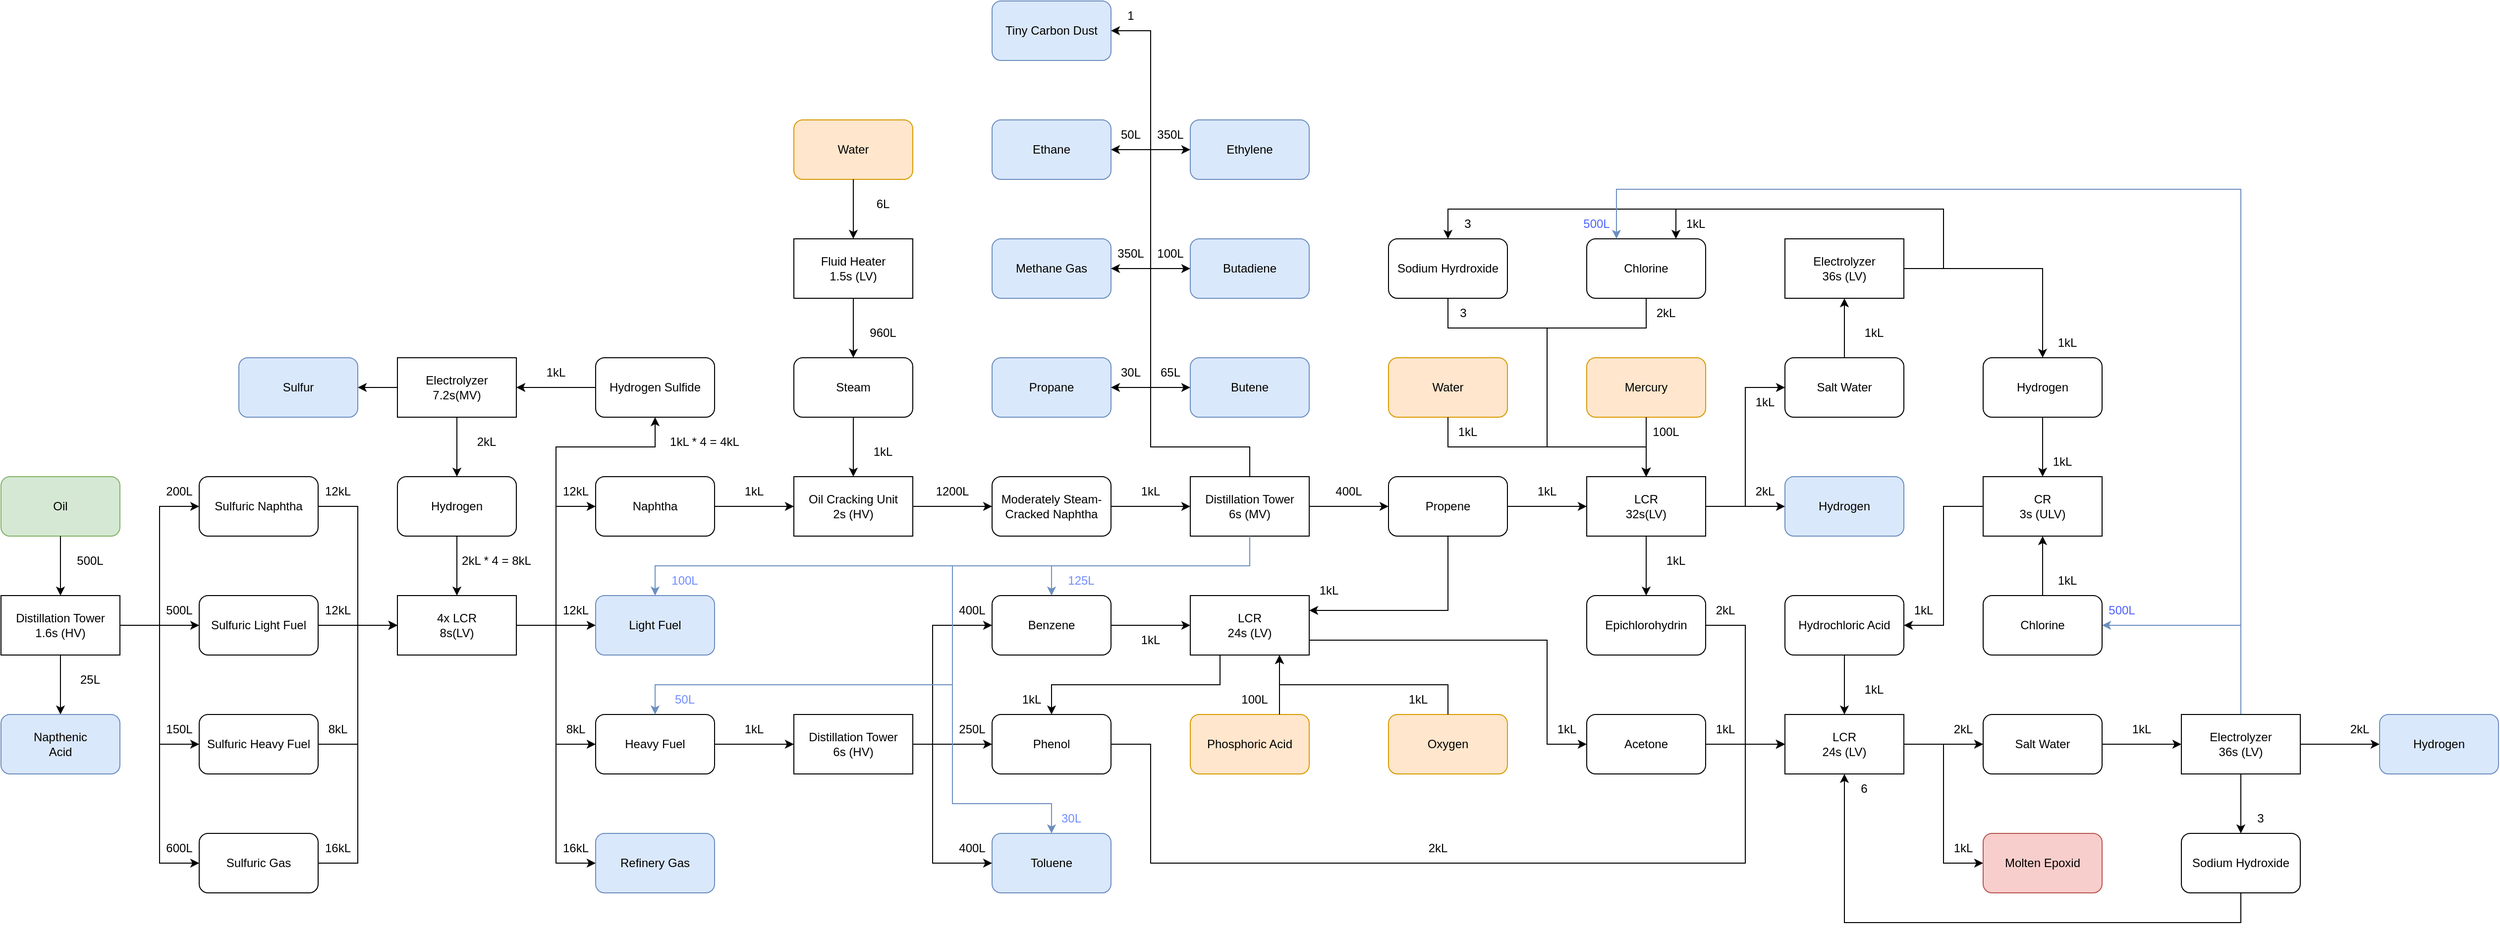 <mxfile version="21.7.5" type="github">
  <diagram name="Page-1" id="kusWoIOOcqp57QGYPQwH">
    <mxGraphModel dx="1009" dy="1689" grid="1" gridSize="10" guides="1" tooltips="1" connect="1" arrows="1" fold="1" page="1" pageScale="1" pageWidth="850" pageHeight="1100" math="0" shadow="0">
      <root>
        <mxCell id="0" />
        <mxCell id="1" parent="0" />
        <mxCell id="Zcg-esoq2Bcb-7X56qDR-1" value="" style="rounded=1;whiteSpace=wrap;html=1;fillColor=#d5e8d4;strokeColor=#82b366;" parent="1" vertex="1">
          <mxGeometry x="40" y="50" width="120" height="60" as="geometry" />
        </mxCell>
        <mxCell id="Zcg-esoq2Bcb-7X56qDR-2" value="Oil" style="text;html=1;strokeColor=none;fillColor=none;align=center;verticalAlign=middle;whiteSpace=wrap;rounded=0;" parent="1" vertex="1">
          <mxGeometry x="70" y="65" width="60" height="30" as="geometry" />
        </mxCell>
        <mxCell id="Zcg-esoq2Bcb-7X56qDR-3" value="" style="endArrow=classic;html=1;rounded=0;exitX=0.5;exitY=1;exitDx=0;exitDy=0;" parent="1" source="Zcg-esoq2Bcb-7X56qDR-1" target="Zcg-esoq2Bcb-7X56qDR-4" edge="1">
          <mxGeometry width="50" height="50" relative="1" as="geometry">
            <mxPoint x="400" y="240" as="sourcePoint" />
            <mxPoint x="100" y="160" as="targetPoint" />
          </mxGeometry>
        </mxCell>
        <mxCell id="Zcg-esoq2Bcb-7X56qDR-4" value="Distillation Tower&lt;br&gt;1.6s (HV)" style="rounded=0;whiteSpace=wrap;html=1;" parent="1" vertex="1">
          <mxGeometry x="40" y="170" width="120" height="60" as="geometry" />
        </mxCell>
        <mxCell id="Zcg-esoq2Bcb-7X56qDR-5" value="500L" style="text;html=1;strokeColor=none;fillColor=none;align=center;verticalAlign=middle;whiteSpace=wrap;rounded=0;" parent="1" vertex="1">
          <mxGeometry x="100" y="120" width="60" height="30" as="geometry" />
        </mxCell>
        <mxCell id="Zcg-esoq2Bcb-7X56qDR-6" value="" style="endArrow=classic;html=1;rounded=0;entryX=0.5;entryY=0;entryDx=0;entryDy=0;" parent="1" source="Zcg-esoq2Bcb-7X56qDR-4" target="Zcg-esoq2Bcb-7X56qDR-7" edge="1">
          <mxGeometry width="50" height="50" relative="1" as="geometry">
            <mxPoint x="100" y="290" as="sourcePoint" />
            <mxPoint x="100" y="280" as="targetPoint" />
          </mxGeometry>
        </mxCell>
        <mxCell id="Zcg-esoq2Bcb-7X56qDR-7" value="" style="rounded=1;whiteSpace=wrap;html=1;fillColor=#dae8fc;strokeColor=#6c8ebf;" parent="1" vertex="1">
          <mxGeometry x="40" y="290" width="120" height="60" as="geometry" />
        </mxCell>
        <mxCell id="Zcg-esoq2Bcb-7X56qDR-8" value="Napthenic&lt;br&gt;Acid&lt;br&gt;" style="text;html=1;strokeColor=none;fillColor=none;align=center;verticalAlign=middle;whiteSpace=wrap;rounded=0;" parent="1" vertex="1">
          <mxGeometry x="70" y="305" width="60" height="30" as="geometry" />
        </mxCell>
        <mxCell id="Zcg-esoq2Bcb-7X56qDR-9" value="25L" style="text;html=1;strokeColor=none;fillColor=none;align=center;verticalAlign=middle;whiteSpace=wrap;rounded=0;" parent="1" vertex="1">
          <mxGeometry x="100" y="240" width="60" height="30" as="geometry" />
        </mxCell>
        <mxCell id="Zcg-esoq2Bcb-7X56qDR-10" value="" style="endArrow=classic;html=1;rounded=0;exitX=1;exitY=0.5;exitDx=0;exitDy=0;" parent="1" source="Zcg-esoq2Bcb-7X56qDR-4" edge="1">
          <mxGeometry width="50" height="50" relative="1" as="geometry">
            <mxPoint x="160" y="250" as="sourcePoint" />
            <mxPoint x="240" y="80" as="targetPoint" />
            <Array as="points">
              <mxPoint x="200" y="200" />
              <mxPoint x="200" y="80" />
            </Array>
          </mxGeometry>
        </mxCell>
        <mxCell id="Zcg-esoq2Bcb-7X56qDR-11" value="Sulfuric Naphtha" style="rounded=1;whiteSpace=wrap;html=1;" parent="1" vertex="1">
          <mxGeometry x="240" y="50" width="120" height="60" as="geometry" />
        </mxCell>
        <mxCell id="Zcg-esoq2Bcb-7X56qDR-12" value="200L" style="text;html=1;strokeColor=none;fillColor=none;align=center;verticalAlign=middle;whiteSpace=wrap;rounded=0;" parent="1" vertex="1">
          <mxGeometry x="190" y="50" width="60" height="30" as="geometry" />
        </mxCell>
        <mxCell id="Zcg-esoq2Bcb-7X56qDR-13" value="Sulfuric Light Fuel" style="rounded=1;whiteSpace=wrap;html=1;" parent="1" vertex="1">
          <mxGeometry x="240" y="170" width="120" height="60" as="geometry" />
        </mxCell>
        <mxCell id="Zcg-esoq2Bcb-7X56qDR-14" value="" style="endArrow=classic;html=1;rounded=0;exitX=1;exitY=0.5;exitDx=0;exitDy=0;entryX=0;entryY=0.5;entryDx=0;entryDy=0;" parent="1" source="Zcg-esoq2Bcb-7X56qDR-4" target="Zcg-esoq2Bcb-7X56qDR-13" edge="1">
          <mxGeometry width="50" height="50" relative="1" as="geometry">
            <mxPoint x="400" y="240" as="sourcePoint" />
            <mxPoint x="450" y="190" as="targetPoint" />
          </mxGeometry>
        </mxCell>
        <mxCell id="Zcg-esoq2Bcb-7X56qDR-15" value="500L&lt;br&gt;" style="text;html=1;strokeColor=none;fillColor=none;align=center;verticalAlign=middle;whiteSpace=wrap;rounded=0;" parent="1" vertex="1">
          <mxGeometry x="190" y="170" width="60" height="30" as="geometry" />
        </mxCell>
        <mxCell id="Zcg-esoq2Bcb-7X56qDR-16" value="" style="endArrow=classic;html=1;rounded=0;exitX=1;exitY=0.5;exitDx=0;exitDy=0;" parent="1" source="Zcg-esoq2Bcb-7X56qDR-4" edge="1">
          <mxGeometry width="50" height="50" relative="1" as="geometry">
            <mxPoint x="160" y="250" as="sourcePoint" />
            <mxPoint x="240" y="320" as="targetPoint" />
            <Array as="points">
              <mxPoint x="200" y="200" />
              <mxPoint x="200" y="320" />
            </Array>
          </mxGeometry>
        </mxCell>
        <mxCell id="Zcg-esoq2Bcb-7X56qDR-17" value="Sulfuric Heavy Fuel" style="rounded=1;whiteSpace=wrap;html=1;" parent="1" vertex="1">
          <mxGeometry x="240" y="290" width="120" height="60" as="geometry" />
        </mxCell>
        <mxCell id="Zcg-esoq2Bcb-7X56qDR-18" value="150L" style="text;html=1;strokeColor=none;fillColor=none;align=center;verticalAlign=middle;whiteSpace=wrap;rounded=0;" parent="1" vertex="1">
          <mxGeometry x="190" y="290" width="60" height="30" as="geometry" />
        </mxCell>
        <mxCell id="Zcg-esoq2Bcb-7X56qDR-19" value="Sulfuric Gas" style="rounded=1;whiteSpace=wrap;html=1;" parent="1" vertex="1">
          <mxGeometry x="240" y="410" width="120" height="60" as="geometry" />
        </mxCell>
        <mxCell id="Zcg-esoq2Bcb-7X56qDR-20" value="" style="endArrow=classic;html=1;rounded=0;entryX=0;entryY=0.5;entryDx=0;entryDy=0;" parent="1" target="Zcg-esoq2Bcb-7X56qDR-19" edge="1">
          <mxGeometry width="50" height="50" relative="1" as="geometry">
            <mxPoint x="160" y="200" as="sourcePoint" />
            <mxPoint x="200" y="440" as="targetPoint" />
            <Array as="points">
              <mxPoint x="200" y="200" />
              <mxPoint x="200" y="440" />
            </Array>
          </mxGeometry>
        </mxCell>
        <mxCell id="Zcg-esoq2Bcb-7X56qDR-21" value="600L" style="text;html=1;strokeColor=none;fillColor=none;align=center;verticalAlign=middle;whiteSpace=wrap;rounded=0;" parent="1" vertex="1">
          <mxGeometry x="190" y="410" width="60" height="30" as="geometry" />
        </mxCell>
        <mxCell id="Zcg-esoq2Bcb-7X56qDR-22" value="4x LCR&lt;br&gt;8s(LV)" style="rounded=0;whiteSpace=wrap;html=1;" parent="1" vertex="1">
          <mxGeometry x="440" y="170" width="120" height="60" as="geometry" />
        </mxCell>
        <mxCell id="Zcg-esoq2Bcb-7X56qDR-23" value="" style="endArrow=classic;html=1;rounded=0;exitX=1;exitY=0.5;exitDx=0;exitDy=0;entryX=0;entryY=0.5;entryDx=0;entryDy=0;" parent="1" source="Zcg-esoq2Bcb-7X56qDR-19" target="Zcg-esoq2Bcb-7X56qDR-22" edge="1">
          <mxGeometry width="50" height="50" relative="1" as="geometry">
            <mxPoint x="400" y="240" as="sourcePoint" />
            <mxPoint x="450" y="190" as="targetPoint" />
            <Array as="points">
              <mxPoint x="400" y="440" />
              <mxPoint x="400" y="200" />
            </Array>
          </mxGeometry>
        </mxCell>
        <mxCell id="Zcg-esoq2Bcb-7X56qDR-24" value="" style="endArrow=classic;html=1;rounded=0;exitX=1;exitY=0.5;exitDx=0;exitDy=0;entryX=0;entryY=0.5;entryDx=0;entryDy=0;" parent="1" source="Zcg-esoq2Bcb-7X56qDR-17" target="Zcg-esoq2Bcb-7X56qDR-22" edge="1">
          <mxGeometry width="50" height="50" relative="1" as="geometry">
            <mxPoint x="400" y="240" as="sourcePoint" />
            <mxPoint x="450" y="190" as="targetPoint" />
            <Array as="points">
              <mxPoint x="400" y="320" />
              <mxPoint x="400" y="200" />
            </Array>
          </mxGeometry>
        </mxCell>
        <mxCell id="Zcg-esoq2Bcb-7X56qDR-25" value="" style="endArrow=classic;html=1;rounded=0;exitX=1;exitY=0.5;exitDx=0;exitDy=0;entryX=0;entryY=0.5;entryDx=0;entryDy=0;" parent="1" source="Zcg-esoq2Bcb-7X56qDR-13" target="Zcg-esoq2Bcb-7X56qDR-22" edge="1">
          <mxGeometry width="50" height="50" relative="1" as="geometry">
            <mxPoint x="400" y="240" as="sourcePoint" />
            <mxPoint x="450" y="190" as="targetPoint" />
          </mxGeometry>
        </mxCell>
        <mxCell id="Zcg-esoq2Bcb-7X56qDR-26" value="" style="endArrow=classic;html=1;rounded=0;exitX=1;exitY=0.5;exitDx=0;exitDy=0;" parent="1" source="Zcg-esoq2Bcb-7X56qDR-11" edge="1">
          <mxGeometry width="50" height="50" relative="1" as="geometry">
            <mxPoint x="400" y="240" as="sourcePoint" />
            <mxPoint x="440" y="200" as="targetPoint" />
            <Array as="points">
              <mxPoint x="400" y="80" />
              <mxPoint x="400" y="200" />
            </Array>
          </mxGeometry>
        </mxCell>
        <mxCell id="Zcg-esoq2Bcb-7X56qDR-27" value="12kL" style="text;html=1;strokeColor=none;fillColor=none;align=center;verticalAlign=middle;whiteSpace=wrap;rounded=0;" parent="1" vertex="1">
          <mxGeometry x="350" y="50" width="60" height="30" as="geometry" />
        </mxCell>
        <mxCell id="Zcg-esoq2Bcb-7X56qDR-28" value="12kL" style="text;html=1;strokeColor=none;fillColor=none;align=center;verticalAlign=middle;whiteSpace=wrap;rounded=0;" parent="1" vertex="1">
          <mxGeometry x="350" y="170" width="60" height="30" as="geometry" />
        </mxCell>
        <mxCell id="Zcg-esoq2Bcb-7X56qDR-29" value="8kL" style="text;html=1;strokeColor=none;fillColor=none;align=center;verticalAlign=middle;whiteSpace=wrap;rounded=0;" parent="1" vertex="1">
          <mxGeometry x="350" y="290" width="60" height="30" as="geometry" />
        </mxCell>
        <mxCell id="Zcg-esoq2Bcb-7X56qDR-30" value="16kL" style="text;html=1;strokeColor=none;fillColor=none;align=center;verticalAlign=middle;whiteSpace=wrap;rounded=0;" parent="1" vertex="1">
          <mxGeometry x="350" y="410" width="60" height="30" as="geometry" />
        </mxCell>
        <mxCell id="Zcg-esoq2Bcb-7X56qDR-32" value="Hydrogen" style="rounded=1;whiteSpace=wrap;html=1;" parent="1" vertex="1">
          <mxGeometry x="440" y="50" width="120" height="60" as="geometry" />
        </mxCell>
        <mxCell id="Zcg-esoq2Bcb-7X56qDR-33" value="" style="endArrow=classic;html=1;rounded=0;exitX=0.5;exitY=1;exitDx=0;exitDy=0;entryX=0.5;entryY=0;entryDx=0;entryDy=0;" parent="1" source="Zcg-esoq2Bcb-7X56qDR-32" target="Zcg-esoq2Bcb-7X56qDR-22" edge="1">
          <mxGeometry width="50" height="50" relative="1" as="geometry">
            <mxPoint x="400" y="240" as="sourcePoint" />
            <mxPoint x="450" y="190" as="targetPoint" />
          </mxGeometry>
        </mxCell>
        <mxCell id="Zcg-esoq2Bcb-7X56qDR-34" value="2kL * 4 = 8kL" style="text;html=1;strokeColor=none;fillColor=none;align=center;verticalAlign=middle;whiteSpace=wrap;rounded=0;" parent="1" vertex="1">
          <mxGeometry x="500" y="120" width="80" height="30" as="geometry" />
        </mxCell>
        <mxCell id="Zcg-esoq2Bcb-7X56qDR-36" value="Naphtha" style="rounded=1;whiteSpace=wrap;html=1;" parent="1" vertex="1">
          <mxGeometry x="640" y="50" width="120" height="60" as="geometry" />
        </mxCell>
        <mxCell id="Zcg-esoq2Bcb-7X56qDR-37" value="Light Fuel" style="rounded=1;whiteSpace=wrap;html=1;fillColor=#dae8fc;strokeColor=#6c8ebf;" parent="1" vertex="1">
          <mxGeometry x="640" y="170" width="120" height="60" as="geometry" />
        </mxCell>
        <mxCell id="Zcg-esoq2Bcb-7X56qDR-38" value="Heavy Fuel" style="rounded=1;whiteSpace=wrap;html=1;" parent="1" vertex="1">
          <mxGeometry x="640" y="290" width="120" height="60" as="geometry" />
        </mxCell>
        <mxCell id="Zcg-esoq2Bcb-7X56qDR-39" value="Refinery Gas" style="rounded=1;whiteSpace=wrap;html=1;fillColor=#dae8fc;strokeColor=#6c8ebf;" parent="1" vertex="1">
          <mxGeometry x="640" y="410" width="120" height="60" as="geometry" />
        </mxCell>
        <mxCell id="Zcg-esoq2Bcb-7X56qDR-40" value="" style="endArrow=classic;html=1;rounded=0;exitX=1;exitY=0.5;exitDx=0;exitDy=0;entryX=0;entryY=0.5;entryDx=0;entryDy=0;" parent="1" source="Zcg-esoq2Bcb-7X56qDR-22" target="Zcg-esoq2Bcb-7X56qDR-36" edge="1">
          <mxGeometry width="50" height="50" relative="1" as="geometry">
            <mxPoint x="540" y="240" as="sourcePoint" />
            <mxPoint x="590" y="190" as="targetPoint" />
            <Array as="points">
              <mxPoint x="600" y="200" />
              <mxPoint x="600" y="80" />
            </Array>
          </mxGeometry>
        </mxCell>
        <mxCell id="Zcg-esoq2Bcb-7X56qDR-41" value="" style="endArrow=classic;html=1;rounded=0;entryX=0;entryY=0.5;entryDx=0;entryDy=0;" parent="1" target="Zcg-esoq2Bcb-7X56qDR-37" edge="1">
          <mxGeometry width="50" height="50" relative="1" as="geometry">
            <mxPoint x="560" y="200" as="sourcePoint" />
            <mxPoint x="590" y="190" as="targetPoint" />
          </mxGeometry>
        </mxCell>
        <mxCell id="Zcg-esoq2Bcb-7X56qDR-42" value="" style="endArrow=classic;html=1;rounded=0;exitX=1;exitY=0.5;exitDx=0;exitDy=0;entryX=0;entryY=0.5;entryDx=0;entryDy=0;" parent="1" source="Zcg-esoq2Bcb-7X56qDR-22" target="Zcg-esoq2Bcb-7X56qDR-38" edge="1">
          <mxGeometry width="50" height="50" relative="1" as="geometry">
            <mxPoint x="540" y="240" as="sourcePoint" />
            <mxPoint x="590" y="190" as="targetPoint" />
            <Array as="points">
              <mxPoint x="600" y="200" />
              <mxPoint x="600" y="320" />
            </Array>
          </mxGeometry>
        </mxCell>
        <mxCell id="Zcg-esoq2Bcb-7X56qDR-43" value="" style="endArrow=classic;html=1;rounded=0;exitX=1;exitY=0.5;exitDx=0;exitDy=0;entryX=0;entryY=0.5;entryDx=0;entryDy=0;" parent="1" source="Zcg-esoq2Bcb-7X56qDR-22" target="Zcg-esoq2Bcb-7X56qDR-39" edge="1">
          <mxGeometry width="50" height="50" relative="1" as="geometry">
            <mxPoint x="540" y="240" as="sourcePoint" />
            <mxPoint x="590" y="190" as="targetPoint" />
            <Array as="points">
              <mxPoint x="600" y="200" />
              <mxPoint x="600" y="440" />
            </Array>
          </mxGeometry>
        </mxCell>
        <mxCell id="Zcg-esoq2Bcb-7X56qDR-44" value="12kL" style="text;html=1;strokeColor=none;fillColor=none;align=center;verticalAlign=middle;whiteSpace=wrap;rounded=0;" parent="1" vertex="1">
          <mxGeometry x="590" y="50" width="60" height="30" as="geometry" />
        </mxCell>
        <mxCell id="Zcg-esoq2Bcb-7X56qDR-45" value="12kL" style="text;html=1;strokeColor=none;fillColor=none;align=center;verticalAlign=middle;whiteSpace=wrap;rounded=0;" parent="1" vertex="1">
          <mxGeometry x="590" y="170" width="60" height="30" as="geometry" />
        </mxCell>
        <mxCell id="Zcg-esoq2Bcb-7X56qDR-46" value="8kL" style="text;html=1;strokeColor=none;fillColor=none;align=center;verticalAlign=middle;whiteSpace=wrap;rounded=0;" parent="1" vertex="1">
          <mxGeometry x="590" y="290" width="60" height="30" as="geometry" />
        </mxCell>
        <mxCell id="Zcg-esoq2Bcb-7X56qDR-47" value="16kL" style="text;html=1;strokeColor=none;fillColor=none;align=center;verticalAlign=middle;whiteSpace=wrap;rounded=0;" parent="1" vertex="1">
          <mxGeometry x="590" y="410" width="60" height="30" as="geometry" />
        </mxCell>
        <mxCell id="Zcg-esoq2Bcb-7X56qDR-48" value="Hydrogen Sulfide" style="rounded=1;whiteSpace=wrap;html=1;" parent="1" vertex="1">
          <mxGeometry x="640" y="-70" width="120" height="60" as="geometry" />
        </mxCell>
        <mxCell id="Zcg-esoq2Bcb-7X56qDR-49" value="" style="endArrow=classic;html=1;rounded=0;" parent="1" edge="1">
          <mxGeometry width="50" height="50" relative="1" as="geometry">
            <mxPoint x="560" y="200" as="sourcePoint" />
            <mxPoint x="700" y="-10" as="targetPoint" />
            <Array as="points">
              <mxPoint x="600" y="200" />
              <mxPoint x="600" y="20" />
              <mxPoint x="700" y="20" />
            </Array>
          </mxGeometry>
        </mxCell>
        <mxCell id="Zcg-esoq2Bcb-7X56qDR-50" value="1kL * 4 = 4kL" style="text;html=1;strokeColor=none;fillColor=none;align=center;verticalAlign=middle;whiteSpace=wrap;rounded=0;" parent="1" vertex="1">
          <mxGeometry x="710" width="80" height="30" as="geometry" />
        </mxCell>
        <mxCell id="Zcg-esoq2Bcb-7X56qDR-53" value="Electrolyzer&lt;br&gt;7.2s(MV)" style="rounded=0;whiteSpace=wrap;html=1;" parent="1" vertex="1">
          <mxGeometry x="440" y="-70" width="120" height="60" as="geometry" />
        </mxCell>
        <mxCell id="Zcg-esoq2Bcb-7X56qDR-54" value="" style="endArrow=classic;html=1;rounded=0;exitX=0;exitY=0.5;exitDx=0;exitDy=0;entryX=1;entryY=0.5;entryDx=0;entryDy=0;" parent="1" source="Zcg-esoq2Bcb-7X56qDR-48" target="Zcg-esoq2Bcb-7X56qDR-53" edge="1">
          <mxGeometry width="50" height="50" relative="1" as="geometry">
            <mxPoint x="540" y="40" as="sourcePoint" />
            <mxPoint x="590" y="-10" as="targetPoint" />
          </mxGeometry>
        </mxCell>
        <mxCell id="Zcg-esoq2Bcb-7X56qDR-55" value="1kL" style="text;html=1;strokeColor=none;fillColor=none;align=center;verticalAlign=middle;whiteSpace=wrap;rounded=0;" parent="1" vertex="1">
          <mxGeometry x="570" y="-70" width="60" height="30" as="geometry" />
        </mxCell>
        <mxCell id="Zcg-esoq2Bcb-7X56qDR-56" value="" style="endArrow=classic;html=1;rounded=0;exitX=0.5;exitY=1;exitDx=0;exitDy=0;entryX=0.5;entryY=0;entryDx=0;entryDy=0;" parent="1" source="Zcg-esoq2Bcb-7X56qDR-53" target="Zcg-esoq2Bcb-7X56qDR-32" edge="1">
          <mxGeometry width="50" height="50" relative="1" as="geometry">
            <mxPoint x="540" y="40" as="sourcePoint" />
            <mxPoint x="590" y="-10" as="targetPoint" />
          </mxGeometry>
        </mxCell>
        <mxCell id="Zcg-esoq2Bcb-7X56qDR-57" value="2kL" style="text;html=1;strokeColor=none;fillColor=none;align=center;verticalAlign=middle;whiteSpace=wrap;rounded=0;" parent="1" vertex="1">
          <mxGeometry x="500" width="60" height="30" as="geometry" />
        </mxCell>
        <mxCell id="Zcg-esoq2Bcb-7X56qDR-58" value="" style="endArrow=classic;html=1;rounded=0;exitX=0;exitY=0.5;exitDx=0;exitDy=0;" parent="1" source="Zcg-esoq2Bcb-7X56qDR-53" target="Zcg-esoq2Bcb-7X56qDR-59" edge="1">
          <mxGeometry width="50" height="50" relative="1" as="geometry">
            <mxPoint x="540" y="40" as="sourcePoint" />
            <mxPoint x="400" y="-40" as="targetPoint" />
          </mxGeometry>
        </mxCell>
        <mxCell id="Zcg-esoq2Bcb-7X56qDR-59" value="Sulfur" style="rounded=1;whiteSpace=wrap;html=1;fillColor=#dae8fc;strokeColor=#6c8ebf;" parent="1" vertex="1">
          <mxGeometry x="280" y="-70" width="120" height="60" as="geometry" />
        </mxCell>
        <mxCell id="Zcg-esoq2Bcb-7X56qDR-60" value="Water" style="rounded=1;whiteSpace=wrap;html=1;fillColor=#ffe6cc;strokeColor=#d79b00;" parent="1" vertex="1">
          <mxGeometry x="840" y="-310" width="120" height="60" as="geometry" />
        </mxCell>
        <mxCell id="Zcg-esoq2Bcb-7X56qDR-61" value="" style="endArrow=classic;html=1;rounded=0;exitX=0.5;exitY=1;exitDx=0;exitDy=0;" parent="1" source="Zcg-esoq2Bcb-7X56qDR-60" edge="1">
          <mxGeometry width="50" height="50" relative="1" as="geometry">
            <mxPoint x="960" y="-60" as="sourcePoint" />
            <mxPoint x="900" y="-190" as="targetPoint" />
          </mxGeometry>
        </mxCell>
        <mxCell id="Zcg-esoq2Bcb-7X56qDR-62" value="6L" style="text;html=1;strokeColor=none;fillColor=none;align=center;verticalAlign=middle;whiteSpace=wrap;rounded=0;" parent="1" vertex="1">
          <mxGeometry x="900" y="-240" width="60" height="30" as="geometry" />
        </mxCell>
        <mxCell id="Zcg-esoq2Bcb-7X56qDR-63" value="Fluid Heater&lt;br&gt;1.5s (LV)" style="rounded=0;whiteSpace=wrap;html=1;" parent="1" vertex="1">
          <mxGeometry x="840" y="-190" width="120" height="60" as="geometry" />
        </mxCell>
        <mxCell id="Zcg-esoq2Bcb-7X56qDR-64" value="" style="endArrow=classic;html=1;rounded=0;exitX=0.5;exitY=1;exitDx=0;exitDy=0;" parent="1" source="Zcg-esoq2Bcb-7X56qDR-63" edge="1">
          <mxGeometry width="50" height="50" relative="1" as="geometry">
            <mxPoint x="960" y="40" as="sourcePoint" />
            <mxPoint x="900" y="-70" as="targetPoint" />
          </mxGeometry>
        </mxCell>
        <mxCell id="Zcg-esoq2Bcb-7X56qDR-65" value="Steam" style="rounded=1;whiteSpace=wrap;html=1;" parent="1" vertex="1">
          <mxGeometry x="840" y="-70" width="120" height="60" as="geometry" />
        </mxCell>
        <mxCell id="Zcg-esoq2Bcb-7X56qDR-66" value="960L" style="text;html=1;strokeColor=none;fillColor=none;align=center;verticalAlign=middle;whiteSpace=wrap;rounded=0;" parent="1" vertex="1">
          <mxGeometry x="900" y="-110" width="60" height="30" as="geometry" />
        </mxCell>
        <mxCell id="Zcg-esoq2Bcb-7X56qDR-69" value="Oil Cracking Unit&lt;br&gt;2s (HV)" style="rounded=0;whiteSpace=wrap;html=1;" parent="1" vertex="1">
          <mxGeometry x="840" y="50" width="120" height="60" as="geometry" />
        </mxCell>
        <mxCell id="Zcg-esoq2Bcb-7X56qDR-70" value="" style="endArrow=classic;html=1;rounded=0;exitX=1;exitY=0.5;exitDx=0;exitDy=0;" parent="1" source="Zcg-esoq2Bcb-7X56qDR-36" edge="1">
          <mxGeometry width="50" height="50" relative="1" as="geometry">
            <mxPoint x="960" y="140" as="sourcePoint" />
            <mxPoint x="840" y="80" as="targetPoint" />
          </mxGeometry>
        </mxCell>
        <mxCell id="Zcg-esoq2Bcb-7X56qDR-71" value="" style="endArrow=classic;html=1;rounded=0;exitX=0.5;exitY=1;exitDx=0;exitDy=0;entryX=0.5;entryY=0;entryDx=0;entryDy=0;" parent="1" source="Zcg-esoq2Bcb-7X56qDR-65" target="Zcg-esoq2Bcb-7X56qDR-69" edge="1">
          <mxGeometry width="50" height="50" relative="1" as="geometry">
            <mxPoint x="960" y="140" as="sourcePoint" />
            <mxPoint x="1010" y="90" as="targetPoint" />
          </mxGeometry>
        </mxCell>
        <mxCell id="Zcg-esoq2Bcb-7X56qDR-72" value="" style="endArrow=classic;html=1;rounded=0;exitX=1;exitY=0.5;exitDx=0;exitDy=0;" parent="1" source="Zcg-esoq2Bcb-7X56qDR-69" edge="1">
          <mxGeometry width="50" height="50" relative="1" as="geometry">
            <mxPoint x="960" y="40" as="sourcePoint" />
            <mxPoint x="1040" y="80" as="targetPoint" />
          </mxGeometry>
        </mxCell>
        <mxCell id="Zcg-esoq2Bcb-7X56qDR-73" value="Moderately Steam-Cracked Naphtha" style="rounded=1;whiteSpace=wrap;html=1;" parent="1" vertex="1">
          <mxGeometry x="1040" y="50" width="120" height="60" as="geometry" />
        </mxCell>
        <mxCell id="Zcg-esoq2Bcb-7X56qDR-74" value="" style="endArrow=classic;html=1;rounded=0;exitX=1;exitY=0.5;exitDx=0;exitDy=0;" parent="1" source="Zcg-esoq2Bcb-7X56qDR-73" edge="1">
          <mxGeometry width="50" height="50" relative="1" as="geometry">
            <mxPoint x="920" y="40" as="sourcePoint" />
            <mxPoint x="1240" y="80" as="targetPoint" />
          </mxGeometry>
        </mxCell>
        <mxCell id="Zcg-esoq2Bcb-7X56qDR-75" value="Distillation Tower&lt;br&gt;6s (MV)" style="rounded=0;whiteSpace=wrap;html=1;" parent="1" vertex="1">
          <mxGeometry x="1240" y="50" width="120" height="60" as="geometry" />
        </mxCell>
        <mxCell id="Zcg-esoq2Bcb-7X56qDR-76" value="1kL" style="text;html=1;strokeColor=none;fillColor=none;align=center;verticalAlign=middle;whiteSpace=wrap;rounded=0;" parent="1" vertex="1">
          <mxGeometry x="900" y="10" width="60" height="30" as="geometry" />
        </mxCell>
        <mxCell id="Zcg-esoq2Bcb-7X56qDR-77" value="1kL" style="text;html=1;strokeColor=none;fillColor=none;align=center;verticalAlign=middle;whiteSpace=wrap;rounded=0;" parent="1" vertex="1">
          <mxGeometry x="770" y="50" width="60" height="30" as="geometry" />
        </mxCell>
        <mxCell id="Zcg-esoq2Bcb-7X56qDR-78" value="1200L" style="text;html=1;strokeColor=none;fillColor=none;align=center;verticalAlign=middle;whiteSpace=wrap;rounded=0;" parent="1" vertex="1">
          <mxGeometry x="970" y="50" width="60" height="30" as="geometry" />
        </mxCell>
        <mxCell id="Zcg-esoq2Bcb-7X56qDR-79" value="1kL" style="text;html=1;strokeColor=none;fillColor=none;align=center;verticalAlign=middle;whiteSpace=wrap;rounded=0;" parent="1" vertex="1">
          <mxGeometry x="1170" y="50" width="60" height="30" as="geometry" />
        </mxCell>
        <mxCell id="Zcg-esoq2Bcb-7X56qDR-80" value="Distillation Tower&lt;br&gt;6s (HV)" style="rounded=0;whiteSpace=wrap;html=1;" parent="1" vertex="1">
          <mxGeometry x="840" y="290" width="120" height="60" as="geometry" />
        </mxCell>
        <mxCell id="Zcg-esoq2Bcb-7X56qDR-81" value="" style="endArrow=classic;html=1;rounded=0;exitX=1;exitY=0.5;exitDx=0;exitDy=0;entryX=0;entryY=0.5;entryDx=0;entryDy=0;" parent="1" source="Zcg-esoq2Bcb-7X56qDR-38" target="Zcg-esoq2Bcb-7X56qDR-80" edge="1">
          <mxGeometry width="50" height="50" relative="1" as="geometry">
            <mxPoint x="920" y="240" as="sourcePoint" />
            <mxPoint x="970" y="190" as="targetPoint" />
          </mxGeometry>
        </mxCell>
        <mxCell id="Zcg-esoq2Bcb-7X56qDR-82" value="1kL" style="text;html=1;strokeColor=none;fillColor=none;align=center;verticalAlign=middle;whiteSpace=wrap;rounded=0;" parent="1" vertex="1">
          <mxGeometry x="770" y="290" width="60" height="30" as="geometry" />
        </mxCell>
        <mxCell id="Zcg-esoq2Bcb-7X56qDR-84" value="Benzene" style="rounded=1;whiteSpace=wrap;html=1;" parent="1" vertex="1">
          <mxGeometry x="1040" y="170" width="120" height="60" as="geometry" />
        </mxCell>
        <mxCell id="Zcg-esoq2Bcb-7X56qDR-85" value="Toluene" style="rounded=1;whiteSpace=wrap;html=1;fillColor=#dae8fc;strokeColor=#6c8ebf;" parent="1" vertex="1">
          <mxGeometry x="1040" y="410" width="120" height="60" as="geometry" />
        </mxCell>
        <mxCell id="Zcg-esoq2Bcb-7X56qDR-86" value="Phenol" style="rounded=1;whiteSpace=wrap;html=1;" parent="1" vertex="1">
          <mxGeometry x="1040" y="290" width="120" height="60" as="geometry" />
        </mxCell>
        <mxCell id="Zcg-esoq2Bcb-7X56qDR-87" value="" style="endArrow=classic;html=1;rounded=0;exitX=1;exitY=0.5;exitDx=0;exitDy=0;entryX=0;entryY=0.5;entryDx=0;entryDy=0;" parent="1" source="Zcg-esoq2Bcb-7X56qDR-80" target="Zcg-esoq2Bcb-7X56qDR-86" edge="1">
          <mxGeometry width="50" height="50" relative="1" as="geometry">
            <mxPoint x="920" y="240" as="sourcePoint" />
            <mxPoint x="970" y="190" as="targetPoint" />
          </mxGeometry>
        </mxCell>
        <mxCell id="Zcg-esoq2Bcb-7X56qDR-88" value="" style="endArrow=classic;html=1;rounded=0;exitX=1;exitY=0.5;exitDx=0;exitDy=0;entryX=0;entryY=0.5;entryDx=0;entryDy=0;" parent="1" source="Zcg-esoq2Bcb-7X56qDR-80" target="Zcg-esoq2Bcb-7X56qDR-85" edge="1">
          <mxGeometry width="50" height="50" relative="1" as="geometry">
            <mxPoint x="920" y="240" as="sourcePoint" />
            <mxPoint x="970" y="190" as="targetPoint" />
            <Array as="points">
              <mxPoint x="980" y="320" />
              <mxPoint x="980" y="440" />
            </Array>
          </mxGeometry>
        </mxCell>
        <mxCell id="Zcg-esoq2Bcb-7X56qDR-89" value="" style="endArrow=classic;html=1;rounded=0;entryX=0;entryY=0.5;entryDx=0;entryDy=0;" parent="1" target="Zcg-esoq2Bcb-7X56qDR-84" edge="1">
          <mxGeometry width="50" height="50" relative="1" as="geometry">
            <mxPoint x="960" y="320" as="sourcePoint" />
            <mxPoint x="970" y="190" as="targetPoint" />
            <Array as="points">
              <mxPoint x="980" y="320" />
              <mxPoint x="980" y="200" />
            </Array>
          </mxGeometry>
        </mxCell>
        <mxCell id="Zcg-esoq2Bcb-7X56qDR-90" value="" style="endArrow=classic;html=1;rounded=0;exitX=0.5;exitY=1;exitDx=0;exitDy=0;entryX=0.5;entryY=0;entryDx=0;entryDy=0;fillColor=#dae8fc;strokeColor=#6c8ebf;" parent="1" source="Zcg-esoq2Bcb-7X56qDR-75" target="Zcg-esoq2Bcb-7X56qDR-84" edge="1">
          <mxGeometry width="50" height="50" relative="1" as="geometry">
            <mxPoint x="920" y="240" as="sourcePoint" />
            <mxPoint x="970" y="190" as="targetPoint" />
            <Array as="points">
              <mxPoint x="1300" y="140" />
              <mxPoint x="1100" y="140" />
            </Array>
          </mxGeometry>
        </mxCell>
        <mxCell id="Zcg-esoq2Bcb-7X56qDR-91" value="" style="endArrow=classic;html=1;rounded=0;exitX=0.5;exitY=1;exitDx=0;exitDy=0;entryX=0.5;entryY=0;entryDx=0;entryDy=0;fillColor=#dae8fc;strokeColor=#6c8ebf;" parent="1" source="Zcg-esoq2Bcb-7X56qDR-75" target="Zcg-esoq2Bcb-7X56qDR-85" edge="1">
          <mxGeometry width="50" height="50" relative="1" as="geometry">
            <mxPoint x="920" y="240" as="sourcePoint" />
            <mxPoint x="1030" y="440" as="targetPoint" />
            <Array as="points">
              <mxPoint x="1300" y="140" />
              <mxPoint x="1000" y="140" />
              <mxPoint x="1000" y="380" />
              <mxPoint x="1100" y="380" />
            </Array>
          </mxGeometry>
        </mxCell>
        <mxCell id="Zcg-esoq2Bcb-7X56qDR-93" value="400L" style="text;html=1;strokeColor=none;fillColor=none;align=center;verticalAlign=middle;whiteSpace=wrap;rounded=0;" parent="1" vertex="1">
          <mxGeometry x="990" y="170" width="60" height="30" as="geometry" />
        </mxCell>
        <mxCell id="Zcg-esoq2Bcb-7X56qDR-94" value="400L" style="text;html=1;strokeColor=none;fillColor=none;align=center;verticalAlign=middle;whiteSpace=wrap;rounded=0;" parent="1" vertex="1">
          <mxGeometry x="990" y="410" width="60" height="30" as="geometry" />
        </mxCell>
        <mxCell id="Zcg-esoq2Bcb-7X56qDR-95" value="250L" style="text;html=1;strokeColor=none;fillColor=none;align=center;verticalAlign=middle;whiteSpace=wrap;rounded=0;" parent="1" vertex="1">
          <mxGeometry x="990" y="290" width="60" height="30" as="geometry" />
        </mxCell>
        <mxCell id="Zcg-esoq2Bcb-7X56qDR-96" value="30L" style="text;html=1;strokeColor=none;fillColor=none;align=center;verticalAlign=middle;whiteSpace=wrap;rounded=0;fontColor=#708DFF;" parent="1" vertex="1">
          <mxGeometry x="1090" y="380" width="60" height="30" as="geometry" />
        </mxCell>
        <mxCell id="Zcg-esoq2Bcb-7X56qDR-97" value="125L" style="text;html=1;strokeColor=none;fillColor=none;align=center;verticalAlign=middle;whiteSpace=wrap;rounded=0;fontColor=#708DFF;" parent="1" vertex="1">
          <mxGeometry x="1100" y="140" width="60" height="30" as="geometry" />
        </mxCell>
        <mxCell id="Zcg-esoq2Bcb-7X56qDR-98" value="Propene" style="rounded=1;whiteSpace=wrap;html=1;" parent="1" vertex="1">
          <mxGeometry x="1440" y="50" width="120" height="60" as="geometry" />
        </mxCell>
        <mxCell id="Zcg-esoq2Bcb-7X56qDR-99" value="" style="endArrow=classic;html=1;rounded=0;exitX=1;exitY=0.5;exitDx=0;exitDy=0;entryX=0;entryY=0.5;entryDx=0;entryDy=0;" parent="1" source="Zcg-esoq2Bcb-7X56qDR-75" target="Zcg-esoq2Bcb-7X56qDR-98" edge="1">
          <mxGeometry width="50" height="50" relative="1" as="geometry">
            <mxPoint x="1260" y="40" as="sourcePoint" />
            <mxPoint x="1310" y="-10" as="targetPoint" />
          </mxGeometry>
        </mxCell>
        <mxCell id="Zcg-esoq2Bcb-7X56qDR-100" value="400L" style="text;html=1;strokeColor=none;fillColor=none;align=center;verticalAlign=middle;whiteSpace=wrap;rounded=0;" parent="1" vertex="1">
          <mxGeometry x="1370" y="50" width="60" height="30" as="geometry" />
        </mxCell>
        <mxCell id="Zcg-esoq2Bcb-7X56qDR-103" value="Propane" style="rounded=1;whiteSpace=wrap;html=1;fillColor=#dae8fc;strokeColor=#6c8ebf;" parent="1" vertex="1">
          <mxGeometry x="1040" y="-70" width="120" height="60" as="geometry" />
        </mxCell>
        <mxCell id="Zcg-esoq2Bcb-7X56qDR-104" value="Butene" style="rounded=1;whiteSpace=wrap;html=1;fillColor=#dae8fc;strokeColor=#6c8ebf;" parent="1" vertex="1">
          <mxGeometry x="1240" y="-70" width="120" height="60" as="geometry" />
        </mxCell>
        <mxCell id="Zcg-esoq2Bcb-7X56qDR-105" value="Butadiene" style="rounded=1;whiteSpace=wrap;html=1;fillColor=#dae8fc;strokeColor=#6c8ebf;" parent="1" vertex="1">
          <mxGeometry x="1240" y="-190" width="120" height="60" as="geometry" />
        </mxCell>
        <mxCell id="Zcg-esoq2Bcb-7X56qDR-106" value="Methane Gas" style="rounded=1;whiteSpace=wrap;html=1;fillColor=#dae8fc;strokeColor=#6c8ebf;" parent="1" vertex="1">
          <mxGeometry x="1040" y="-190" width="120" height="60" as="geometry" />
        </mxCell>
        <mxCell id="Zcg-esoq2Bcb-7X56qDR-107" value="Ethane" style="rounded=1;whiteSpace=wrap;html=1;fillColor=#dae8fc;strokeColor=#6c8ebf;" parent="1" vertex="1">
          <mxGeometry x="1040" y="-310" width="120" height="60" as="geometry" />
        </mxCell>
        <mxCell id="Zcg-esoq2Bcb-7X56qDR-108" value="Ethylene" style="rounded=1;whiteSpace=wrap;html=1;fillColor=#dae8fc;strokeColor=#6c8ebf;" parent="1" vertex="1">
          <mxGeometry x="1240" y="-310" width="120" height="60" as="geometry" />
        </mxCell>
        <mxCell id="Zcg-esoq2Bcb-7X56qDR-109" value="" style="endArrow=classic;html=1;rounded=0;entryX=0.5;entryY=0;entryDx=0;entryDy=0;fillColor=#dae8fc;strokeColor=#6c8ebf;" parent="1" target="Zcg-esoq2Bcb-7X56qDR-37" edge="1">
          <mxGeometry width="50" height="50" relative="1" as="geometry">
            <mxPoint x="1300" y="110" as="sourcePoint" />
            <mxPoint x="1130" y="90" as="targetPoint" />
            <Array as="points">
              <mxPoint x="1300" y="140" />
              <mxPoint x="700" y="140" />
            </Array>
          </mxGeometry>
        </mxCell>
        <mxCell id="Zcg-esoq2Bcb-7X56qDR-111" value="" style="endArrow=classic;html=1;rounded=0;exitX=0.5;exitY=1;exitDx=0;exitDy=0;fillColor=#dae8fc;strokeColor=#6c8ebf;" parent="1" source="Zcg-esoq2Bcb-7X56qDR-75" edge="1">
          <mxGeometry width="50" height="50" relative="1" as="geometry">
            <mxPoint x="840" y="340" as="sourcePoint" />
            <mxPoint x="700" y="290" as="targetPoint" />
            <Array as="points">
              <mxPoint x="1300" y="140" />
              <mxPoint x="1000" y="140" />
              <mxPoint x="1000" y="260" />
              <mxPoint x="700" y="260" />
            </Array>
          </mxGeometry>
        </mxCell>
        <mxCell id="Zcg-esoq2Bcb-7X56qDR-112" value="100L" style="text;html=1;strokeColor=none;fillColor=none;align=center;verticalAlign=middle;whiteSpace=wrap;rounded=0;fontColor=#708DFF;" parent="1" vertex="1">
          <mxGeometry x="700" y="140" width="60" height="30" as="geometry" />
        </mxCell>
        <mxCell id="Zcg-esoq2Bcb-7X56qDR-113" value="50L" style="text;html=1;strokeColor=none;fillColor=none;align=center;verticalAlign=middle;whiteSpace=wrap;rounded=0;fontColor=#708DFF;" parent="1" vertex="1">
          <mxGeometry x="700" y="260" width="60" height="30" as="geometry" />
        </mxCell>
        <mxCell id="Zcg-esoq2Bcb-7X56qDR-114" value="Tiny Carbon Dust" style="rounded=1;whiteSpace=wrap;html=1;fillColor=#dae8fc;strokeColor=#6c8ebf;" parent="1" vertex="1">
          <mxGeometry x="1040" y="-430" width="120" height="60" as="geometry" />
        </mxCell>
        <mxCell id="Zcg-esoq2Bcb-7X56qDR-115" value="" style="endArrow=classic;html=1;rounded=0;exitX=0.5;exitY=0;exitDx=0;exitDy=0;entryX=1;entryY=0.5;entryDx=0;entryDy=0;" parent="1" source="Zcg-esoq2Bcb-7X56qDR-75" target="Zcg-esoq2Bcb-7X56qDR-103" edge="1">
          <mxGeometry width="50" height="50" relative="1" as="geometry">
            <mxPoint x="1110" y="-60" as="sourcePoint" />
            <mxPoint x="1160" y="-110" as="targetPoint" />
            <Array as="points">
              <mxPoint x="1300" y="20" />
              <mxPoint x="1200" y="20" />
              <mxPoint x="1200" y="-40" />
            </Array>
          </mxGeometry>
        </mxCell>
        <mxCell id="Zcg-esoq2Bcb-7X56qDR-116" value="" style="endArrow=classic;html=1;rounded=0;entryX=0;entryY=0.5;entryDx=0;entryDy=0;" parent="1" target="Zcg-esoq2Bcb-7X56qDR-104" edge="1">
          <mxGeometry width="50" height="50" relative="1" as="geometry">
            <mxPoint x="1300" y="50" as="sourcePoint" />
            <mxPoint x="1160" y="-110" as="targetPoint" />
            <Array as="points">
              <mxPoint x="1300" y="20" />
              <mxPoint x="1200" y="20" />
              <mxPoint x="1200" y="-40" />
            </Array>
          </mxGeometry>
        </mxCell>
        <mxCell id="Zcg-esoq2Bcb-7X56qDR-117" value="" style="endArrow=classic;html=1;rounded=0;exitX=0.5;exitY=0;exitDx=0;exitDy=0;entryX=1;entryY=0.5;entryDx=0;entryDy=0;" parent="1" source="Zcg-esoq2Bcb-7X56qDR-75" target="Zcg-esoq2Bcb-7X56qDR-106" edge="1">
          <mxGeometry width="50" height="50" relative="1" as="geometry">
            <mxPoint x="1110" y="-60" as="sourcePoint" />
            <mxPoint x="1160" y="-110" as="targetPoint" />
            <Array as="points">
              <mxPoint x="1300" y="20" />
              <mxPoint x="1200" y="20" />
              <mxPoint x="1200" y="-160" />
            </Array>
          </mxGeometry>
        </mxCell>
        <mxCell id="Zcg-esoq2Bcb-7X56qDR-118" value="" style="endArrow=classic;html=1;rounded=0;exitX=0.5;exitY=0;exitDx=0;exitDy=0;entryX=0;entryY=0.5;entryDx=0;entryDy=0;" parent="1" source="Zcg-esoq2Bcb-7X56qDR-75" target="Zcg-esoq2Bcb-7X56qDR-105" edge="1">
          <mxGeometry width="50" height="50" relative="1" as="geometry">
            <mxPoint x="1110" y="-60" as="sourcePoint" />
            <mxPoint x="1160" y="-110" as="targetPoint" />
            <Array as="points">
              <mxPoint x="1300" y="20" />
              <mxPoint x="1200" y="20" />
              <mxPoint x="1200" y="-160" />
            </Array>
          </mxGeometry>
        </mxCell>
        <mxCell id="Zcg-esoq2Bcb-7X56qDR-119" value="" style="endArrow=classic;html=1;rounded=0;entryX=1;entryY=0.5;entryDx=0;entryDy=0;" parent="1" target="Zcg-esoq2Bcb-7X56qDR-107" edge="1">
          <mxGeometry width="50" height="50" relative="1" as="geometry">
            <mxPoint x="1300" y="50" as="sourcePoint" />
            <mxPoint x="1160" y="-110" as="targetPoint" />
            <Array as="points">
              <mxPoint x="1300" y="20" />
              <mxPoint x="1200" y="20" />
              <mxPoint x="1200" y="-280" />
            </Array>
          </mxGeometry>
        </mxCell>
        <mxCell id="Zcg-esoq2Bcb-7X56qDR-120" value="" style="endArrow=classic;html=1;rounded=0;exitX=0.5;exitY=0;exitDx=0;exitDy=0;entryX=0;entryY=0.5;entryDx=0;entryDy=0;" parent="1" source="Zcg-esoq2Bcb-7X56qDR-75" target="Zcg-esoq2Bcb-7X56qDR-108" edge="1">
          <mxGeometry width="50" height="50" relative="1" as="geometry">
            <mxPoint x="1110" y="-60" as="sourcePoint" />
            <mxPoint x="1160" y="-110" as="targetPoint" />
            <Array as="points">
              <mxPoint x="1300" y="20" />
              <mxPoint x="1200" y="20" />
              <mxPoint x="1200" y="-280" />
            </Array>
          </mxGeometry>
        </mxCell>
        <mxCell id="Zcg-esoq2Bcb-7X56qDR-121" value="" style="endArrow=classic;html=1;rounded=0;entryX=1;entryY=0.5;entryDx=0;entryDy=0;" parent="1" target="Zcg-esoq2Bcb-7X56qDR-114" edge="1">
          <mxGeometry width="50" height="50" relative="1" as="geometry">
            <mxPoint x="1300" y="50" as="sourcePoint" />
            <mxPoint x="1160" y="-210" as="targetPoint" />
            <Array as="points">
              <mxPoint x="1300" y="20" />
              <mxPoint x="1200" y="20" />
              <mxPoint x="1200" y="-400" />
            </Array>
          </mxGeometry>
        </mxCell>
        <mxCell id="Zcg-esoq2Bcb-7X56qDR-122" value="1" style="text;html=1;strokeColor=none;fillColor=none;align=center;verticalAlign=middle;whiteSpace=wrap;rounded=0;" parent="1" vertex="1">
          <mxGeometry x="1150" y="-430" width="60" height="30" as="geometry" />
        </mxCell>
        <mxCell id="Zcg-esoq2Bcb-7X56qDR-123" value="50L" style="text;html=1;strokeColor=none;fillColor=none;align=center;verticalAlign=middle;whiteSpace=wrap;rounded=0;" parent="1" vertex="1">
          <mxGeometry x="1150" y="-310" width="60" height="30" as="geometry" />
        </mxCell>
        <mxCell id="Zcg-esoq2Bcb-7X56qDR-124" value="350L" style="text;html=1;strokeColor=none;fillColor=none;align=center;verticalAlign=middle;whiteSpace=wrap;rounded=0;" parent="1" vertex="1">
          <mxGeometry x="1190" y="-310" width="60" height="30" as="geometry" />
        </mxCell>
        <mxCell id="Zcg-esoq2Bcb-7X56qDR-125" value="350L" style="text;html=1;strokeColor=none;fillColor=none;align=center;verticalAlign=middle;whiteSpace=wrap;rounded=0;" parent="1" vertex="1">
          <mxGeometry x="1150" y="-190" width="60" height="30" as="geometry" />
        </mxCell>
        <mxCell id="Zcg-esoq2Bcb-7X56qDR-126" value="100L" style="text;html=1;strokeColor=none;fillColor=none;align=center;verticalAlign=middle;whiteSpace=wrap;rounded=0;" parent="1" vertex="1">
          <mxGeometry x="1190" y="-190" width="60" height="30" as="geometry" />
        </mxCell>
        <mxCell id="Zcg-esoq2Bcb-7X56qDR-127" value="30L" style="text;html=1;strokeColor=none;fillColor=none;align=center;verticalAlign=middle;whiteSpace=wrap;rounded=0;" parent="1" vertex="1">
          <mxGeometry x="1150" y="-70" width="60" height="30" as="geometry" />
        </mxCell>
        <mxCell id="Zcg-esoq2Bcb-7X56qDR-128" value="65L" style="text;html=1;strokeColor=none;fillColor=none;align=center;verticalAlign=middle;whiteSpace=wrap;rounded=0;" parent="1" vertex="1">
          <mxGeometry x="1190" y="-70" width="60" height="30" as="geometry" />
        </mxCell>
        <mxCell id="4qDHmKcMJt-L-vQTOm6O-1" value="Water" style="rounded=1;whiteSpace=wrap;html=1;fillColor=#ffe6cc;strokeColor=#d79b00;" parent="1" vertex="1">
          <mxGeometry x="1440" y="-70" width="120" height="60" as="geometry" />
        </mxCell>
        <mxCell id="4qDHmKcMJt-L-vQTOm6O-2" value="Mercury" style="rounded=1;whiteSpace=wrap;html=1;fillColor=#ffe6cc;strokeColor=#d79b00;" parent="1" vertex="1">
          <mxGeometry x="1640" y="-70" width="120" height="60" as="geometry" />
        </mxCell>
        <mxCell id="4qDHmKcMJt-L-vQTOm6O-3" value="" style="endArrow=classic;html=1;rounded=0;exitX=0.5;exitY=1;exitDx=0;exitDy=0;" parent="1" source="4qDHmKcMJt-L-vQTOm6O-1" edge="1">
          <mxGeometry width="50" height="50" relative="1" as="geometry">
            <mxPoint x="1430" y="30" as="sourcePoint" />
            <mxPoint x="1700" y="50" as="targetPoint" />
            <Array as="points">
              <mxPoint x="1500" y="20" />
              <mxPoint x="1700" y="20" />
            </Array>
          </mxGeometry>
        </mxCell>
        <mxCell id="4qDHmKcMJt-L-vQTOm6O-4" value="" style="endArrow=classic;html=1;rounded=0;exitX=0.5;exitY=1;exitDx=0;exitDy=0;" parent="1" source="4qDHmKcMJt-L-vQTOm6O-2" edge="1">
          <mxGeometry width="50" height="50" relative="1" as="geometry">
            <mxPoint x="1430" y="30" as="sourcePoint" />
            <mxPoint x="1700" y="50" as="targetPoint" />
          </mxGeometry>
        </mxCell>
        <mxCell id="4qDHmKcMJt-L-vQTOm6O-6" value="" style="endArrow=classic;html=1;rounded=0;exitX=1;exitY=0.5;exitDx=0;exitDy=0;" parent="1" source="Zcg-esoq2Bcb-7X56qDR-98" edge="1">
          <mxGeometry width="50" height="50" relative="1" as="geometry">
            <mxPoint x="1640" y="130" as="sourcePoint" />
            <mxPoint x="1640" y="80" as="targetPoint" />
          </mxGeometry>
        </mxCell>
        <mxCell id="4qDHmKcMJt-L-vQTOm6O-7" value="LCR&lt;br&gt;32s(LV)" style="rounded=0;whiteSpace=wrap;html=1;" parent="1" vertex="1">
          <mxGeometry x="1640" y="50" width="120" height="60" as="geometry" />
        </mxCell>
        <mxCell id="4qDHmKcMJt-L-vQTOm6O-8" value="Epichlorohydrin" style="rounded=1;whiteSpace=wrap;html=1;" parent="1" vertex="1">
          <mxGeometry x="1640" y="170" width="120" height="60" as="geometry" />
        </mxCell>
        <mxCell id="4qDHmKcMJt-L-vQTOm6O-9" value="" style="endArrow=classic;html=1;rounded=0;exitX=0.5;exitY=1;exitDx=0;exitDy=0;entryX=0.5;entryY=0;entryDx=0;entryDy=0;" parent="1" source="4qDHmKcMJt-L-vQTOm6O-7" target="4qDHmKcMJt-L-vQTOm6O-8" edge="1">
          <mxGeometry width="50" height="50" relative="1" as="geometry">
            <mxPoint x="1820" y="180" as="sourcePoint" />
            <mxPoint x="1870" y="130" as="targetPoint" />
          </mxGeometry>
        </mxCell>
        <mxCell id="4qDHmKcMJt-L-vQTOm6O-10" value="Salt Water" style="rounded=1;whiteSpace=wrap;html=1;" parent="1" vertex="1">
          <mxGeometry x="1840" y="-70" width="120" height="60" as="geometry" />
        </mxCell>
        <mxCell id="4qDHmKcMJt-L-vQTOm6O-11" value="1kL" style="text;html=1;strokeColor=none;fillColor=none;align=center;verticalAlign=middle;whiteSpace=wrap;rounded=0;" parent="1" vertex="1">
          <mxGeometry x="1490" y="-10" width="60" height="30" as="geometry" />
        </mxCell>
        <mxCell id="4qDHmKcMJt-L-vQTOm6O-12" value="100L" style="text;html=1;strokeColor=none;fillColor=none;align=center;verticalAlign=middle;whiteSpace=wrap;rounded=0;" parent="1" vertex="1">
          <mxGeometry x="1690" y="-10" width="60" height="30" as="geometry" />
        </mxCell>
        <mxCell id="4qDHmKcMJt-L-vQTOm6O-85" style="edgeStyle=orthogonalEdgeStyle;rounded=0;orthogonalLoop=1;jettySize=auto;html=1;exitX=0.5;exitY=1;exitDx=0;exitDy=0;entryX=0.5;entryY=0;entryDx=0;entryDy=0;" parent="1" source="4qDHmKcMJt-L-vQTOm6O-13" target="4qDHmKcMJt-L-vQTOm6O-7" edge="1">
          <mxGeometry relative="1" as="geometry">
            <Array as="points">
              <mxPoint x="1700" y="-100" />
              <mxPoint x="1600" y="-100" />
              <mxPoint x="1600" y="20" />
              <mxPoint x="1700" y="20" />
            </Array>
          </mxGeometry>
        </mxCell>
        <mxCell id="4qDHmKcMJt-L-vQTOm6O-13" value="Chlorine" style="rounded=1;whiteSpace=wrap;html=1;" parent="1" vertex="1">
          <mxGeometry x="1640" y="-190" width="120" height="60" as="geometry" />
        </mxCell>
        <mxCell id="4qDHmKcMJt-L-vQTOm6O-84" style="edgeStyle=orthogonalEdgeStyle;rounded=0;orthogonalLoop=1;jettySize=auto;html=1;exitX=0.5;exitY=1;exitDx=0;exitDy=0;entryX=0.5;entryY=0;entryDx=0;entryDy=0;" parent="1" source="4qDHmKcMJt-L-vQTOm6O-14" target="4qDHmKcMJt-L-vQTOm6O-7" edge="1">
          <mxGeometry relative="1" as="geometry">
            <Array as="points">
              <mxPoint x="1500" y="-100" />
              <mxPoint x="1600" y="-100" />
              <mxPoint x="1600" y="20" />
              <mxPoint x="1700" y="20" />
            </Array>
          </mxGeometry>
        </mxCell>
        <mxCell id="4qDHmKcMJt-L-vQTOm6O-14" value="Sodium Hyrdroxide" style="rounded=1;whiteSpace=wrap;html=1;" parent="1" vertex="1">
          <mxGeometry x="1440" y="-190" width="120" height="60" as="geometry" />
        </mxCell>
        <mxCell id="4qDHmKcMJt-L-vQTOm6O-15" value="Electrolyzer&lt;br&gt;36s (LV)&lt;br&gt;" style="rounded=0;whiteSpace=wrap;html=1;" parent="1" vertex="1">
          <mxGeometry x="1840" y="-190" width="120" height="60" as="geometry" />
        </mxCell>
        <mxCell id="4qDHmKcMJt-L-vQTOm6O-16" value="1kL" style="text;html=1;strokeColor=none;fillColor=none;align=center;verticalAlign=middle;whiteSpace=wrap;rounded=0;" parent="1" vertex="1">
          <mxGeometry x="1570" y="50" width="60" height="30" as="geometry" />
        </mxCell>
        <mxCell id="4qDHmKcMJt-L-vQTOm6O-17" value="" style="endArrow=classic;html=1;rounded=0;exitX=0.5;exitY=0;exitDx=0;exitDy=0;" parent="1" source="4qDHmKcMJt-L-vQTOm6O-10" target="4qDHmKcMJt-L-vQTOm6O-15" edge="1">
          <mxGeometry width="50" height="50" relative="1" as="geometry">
            <mxPoint x="1880" y="-70" as="sourcePoint" />
            <mxPoint x="1930" y="-120" as="targetPoint" />
          </mxGeometry>
        </mxCell>
        <mxCell id="4qDHmKcMJt-L-vQTOm6O-18" value="" style="endArrow=classic;html=1;rounded=0;exitX=1;exitY=0.5;exitDx=0;exitDy=0;entryX=0;entryY=0.5;entryDx=0;entryDy=0;" parent="1" source="4qDHmKcMJt-L-vQTOm6O-7" target="4qDHmKcMJt-L-vQTOm6O-10" edge="1">
          <mxGeometry width="50" height="50" relative="1" as="geometry">
            <mxPoint x="1640" y="30" as="sourcePoint" />
            <mxPoint x="1690" y="-20" as="targetPoint" />
            <Array as="points">
              <mxPoint x="1800" y="80" />
              <mxPoint x="1800" y="-40" />
            </Array>
          </mxGeometry>
        </mxCell>
        <mxCell id="4qDHmKcMJt-L-vQTOm6O-19" value="1kL" style="text;html=1;strokeColor=none;fillColor=none;align=center;verticalAlign=middle;whiteSpace=wrap;rounded=0;" parent="1" vertex="1">
          <mxGeometry x="1700" y="120" width="60" height="30" as="geometry" />
        </mxCell>
        <mxCell id="4qDHmKcMJt-L-vQTOm6O-20" value="1kL" style="text;html=1;strokeColor=none;fillColor=none;align=center;verticalAlign=middle;whiteSpace=wrap;rounded=0;" parent="1" vertex="1">
          <mxGeometry x="1790" y="-40" width="60" height="30" as="geometry" />
        </mxCell>
        <mxCell id="4qDHmKcMJt-L-vQTOm6O-21" value="Hydrogen" style="rounded=1;whiteSpace=wrap;html=1;fillColor=#dae8fc;strokeColor=#6c8ebf;" parent="1" vertex="1">
          <mxGeometry x="1840" y="50" width="120" height="60" as="geometry" />
        </mxCell>
        <mxCell id="4qDHmKcMJt-L-vQTOm6O-22" value="" style="endArrow=classic;html=1;rounded=0;exitX=1;exitY=0.5;exitDx=0;exitDy=0;" parent="1" source="4qDHmKcMJt-L-vQTOm6O-7" target="4qDHmKcMJt-L-vQTOm6O-21" edge="1">
          <mxGeometry width="50" height="50" relative="1" as="geometry">
            <mxPoint x="1640" y="-70" as="sourcePoint" />
            <mxPoint x="1690" y="-120" as="targetPoint" />
          </mxGeometry>
        </mxCell>
        <mxCell id="4qDHmKcMJt-L-vQTOm6O-23" value="2kL" style="text;html=1;strokeColor=none;fillColor=none;align=center;verticalAlign=middle;whiteSpace=wrap;rounded=0;" parent="1" vertex="1">
          <mxGeometry x="1790" y="50" width="60" height="30" as="geometry" />
        </mxCell>
        <mxCell id="4qDHmKcMJt-L-vQTOm6O-26" value="1kL" style="text;html=1;strokeColor=none;fillColor=none;align=center;verticalAlign=middle;whiteSpace=wrap;rounded=0;" parent="1" vertex="1">
          <mxGeometry x="1900" y="-110" width="60" height="30" as="geometry" />
        </mxCell>
        <mxCell id="4qDHmKcMJt-L-vQTOm6O-28" value="" style="endArrow=classic;html=1;rounded=0;exitX=1;exitY=0.5;exitDx=0;exitDy=0;entryX=0.75;entryY=0;entryDx=0;entryDy=0;" parent="1" source="4qDHmKcMJt-L-vQTOm6O-15" target="4qDHmKcMJt-L-vQTOm6O-13" edge="1">
          <mxGeometry width="50" height="50" relative="1" as="geometry">
            <mxPoint x="1640" y="-170" as="sourcePoint" />
            <mxPoint x="1690" y="-220" as="targetPoint" />
            <Array as="points">
              <mxPoint x="2000" y="-160" />
              <mxPoint x="2000" y="-220" />
              <mxPoint x="1730" y="-220" />
            </Array>
          </mxGeometry>
        </mxCell>
        <mxCell id="4qDHmKcMJt-L-vQTOm6O-29" value="" style="endArrow=classic;html=1;rounded=0;exitX=1;exitY=0.5;exitDx=0;exitDy=0;entryX=0.5;entryY=0;entryDx=0;entryDy=0;" parent="1" source="4qDHmKcMJt-L-vQTOm6O-15" target="4qDHmKcMJt-L-vQTOm6O-14" edge="1">
          <mxGeometry width="50" height="50" relative="1" as="geometry">
            <mxPoint x="1640" y="-170" as="sourcePoint" />
            <mxPoint x="1690" y="-220" as="targetPoint" />
            <Array as="points">
              <mxPoint x="2000" y="-160" />
              <mxPoint x="2000" y="-220" />
              <mxPoint x="1500" y="-220" />
            </Array>
          </mxGeometry>
        </mxCell>
        <mxCell id="4qDHmKcMJt-L-vQTOm6O-30" value="3" style="text;html=1;strokeColor=none;fillColor=none;align=center;verticalAlign=middle;whiteSpace=wrap;rounded=0;" parent="1" vertex="1">
          <mxGeometry x="1490" y="-220" width="60" height="30" as="geometry" />
        </mxCell>
        <mxCell id="4qDHmKcMJt-L-vQTOm6O-32" value="Phosphoric Acid" style="rounded=1;whiteSpace=wrap;html=1;fillColor=#ffe6cc;strokeColor=#d79b00;" parent="1" vertex="1">
          <mxGeometry x="1240" y="290" width="120" height="60" as="geometry" />
        </mxCell>
        <mxCell id="4qDHmKcMJt-L-vQTOm6O-33" value="Oxygen" style="rounded=1;whiteSpace=wrap;html=1;fillColor=#ffe6cc;strokeColor=#d79b00;" parent="1" vertex="1">
          <mxGeometry x="1440" y="290" width="120" height="60" as="geometry" />
        </mxCell>
        <mxCell id="4qDHmKcMJt-L-vQTOm6O-34" value="LCR&lt;br&gt;24s (LV)" style="rounded=0;whiteSpace=wrap;html=1;" parent="1" vertex="1">
          <mxGeometry x="1240" y="170" width="120" height="60" as="geometry" />
        </mxCell>
        <mxCell id="4qDHmKcMJt-L-vQTOm6O-35" value="" style="endArrow=classic;html=1;rounded=0;exitX=0.75;exitY=0;exitDx=0;exitDy=0;entryX=0.75;entryY=1;entryDx=0;entryDy=0;" parent="1" source="4qDHmKcMJt-L-vQTOm6O-32" target="4qDHmKcMJt-L-vQTOm6O-34" edge="1">
          <mxGeometry width="50" height="50" relative="1" as="geometry">
            <mxPoint x="1350" y="330" as="sourcePoint" />
            <mxPoint x="1400" y="280" as="targetPoint" />
          </mxGeometry>
        </mxCell>
        <mxCell id="4qDHmKcMJt-L-vQTOm6O-36" value="" style="endArrow=classic;html=1;rounded=0;exitX=0.5;exitY=0;exitDx=0;exitDy=0;" parent="1" source="4qDHmKcMJt-L-vQTOm6O-33" edge="1">
          <mxGeometry width="50" height="50" relative="1" as="geometry">
            <mxPoint x="1490" y="280" as="sourcePoint" />
            <mxPoint x="1330" y="230" as="targetPoint" />
            <Array as="points">
              <mxPoint x="1500" y="260" />
              <mxPoint x="1330" y="260" />
            </Array>
          </mxGeometry>
        </mxCell>
        <mxCell id="4qDHmKcMJt-L-vQTOm6O-37" value="" style="endArrow=classic;html=1;rounded=0;exitX=0.5;exitY=1;exitDx=0;exitDy=0;entryX=1;entryY=0.25;entryDx=0;entryDy=0;" parent="1" source="Zcg-esoq2Bcb-7X56qDR-98" target="4qDHmKcMJt-L-vQTOm6O-34" edge="1">
          <mxGeometry width="50" height="50" relative="1" as="geometry">
            <mxPoint x="1350" y="330" as="sourcePoint" />
            <mxPoint x="1400" y="280" as="targetPoint" />
            <Array as="points">
              <mxPoint x="1500" y="185" />
            </Array>
          </mxGeometry>
        </mxCell>
        <mxCell id="4qDHmKcMJt-L-vQTOm6O-38" value="100L" style="text;html=1;strokeColor=none;fillColor=none;align=center;verticalAlign=middle;whiteSpace=wrap;rounded=0;" parent="1" vertex="1">
          <mxGeometry x="1275" y="260" width="60" height="30" as="geometry" />
        </mxCell>
        <mxCell id="4qDHmKcMJt-L-vQTOm6O-39" value="1kL" style="text;html=1;strokeColor=none;fillColor=none;align=center;verticalAlign=middle;whiteSpace=wrap;rounded=0;" parent="1" vertex="1">
          <mxGeometry x="1440" y="260" width="60" height="30" as="geometry" />
        </mxCell>
        <mxCell id="4qDHmKcMJt-L-vQTOm6O-40" value="1kL" style="text;html=1;strokeColor=none;fillColor=none;align=center;verticalAlign=middle;whiteSpace=wrap;rounded=0;" parent="1" vertex="1">
          <mxGeometry x="1350" y="150" width="60" height="30" as="geometry" />
        </mxCell>
        <mxCell id="4qDHmKcMJt-L-vQTOm6O-41" value="1kL" style="text;html=1;strokeColor=none;fillColor=none;align=center;verticalAlign=middle;whiteSpace=wrap;rounded=0;" parent="1" vertex="1">
          <mxGeometry x="1170" y="200" width="60" height="30" as="geometry" />
        </mxCell>
        <mxCell id="4qDHmKcMJt-L-vQTOm6O-42" value="" style="endArrow=classic;html=1;rounded=0;exitX=1;exitY=0.5;exitDx=0;exitDy=0;entryX=0;entryY=0.5;entryDx=0;entryDy=0;" parent="1" source="Zcg-esoq2Bcb-7X56qDR-84" target="4qDHmKcMJt-L-vQTOm6O-34" edge="1">
          <mxGeometry width="50" height="50" relative="1" as="geometry">
            <mxPoint x="1350" y="230" as="sourcePoint" />
            <mxPoint x="1400" y="180" as="targetPoint" />
          </mxGeometry>
        </mxCell>
        <mxCell id="4qDHmKcMJt-L-vQTOm6O-43" value="" style="endArrow=classic;html=1;rounded=0;exitX=0.25;exitY=1;exitDx=0;exitDy=0;entryX=0.5;entryY=0;entryDx=0;entryDy=0;" parent="1" source="4qDHmKcMJt-L-vQTOm6O-34" target="Zcg-esoq2Bcb-7X56qDR-86" edge="1">
          <mxGeometry width="50" height="50" relative="1" as="geometry">
            <mxPoint x="1350" y="230" as="sourcePoint" />
            <mxPoint x="1400" y="180" as="targetPoint" />
            <Array as="points">
              <mxPoint x="1270" y="260" />
              <mxPoint x="1100" y="260" />
            </Array>
          </mxGeometry>
        </mxCell>
        <mxCell id="4qDHmKcMJt-L-vQTOm6O-44" value="1kL" style="text;html=1;strokeColor=none;fillColor=none;align=center;verticalAlign=middle;whiteSpace=wrap;rounded=0;" parent="1" vertex="1">
          <mxGeometry x="1050" y="260" width="60" height="30" as="geometry" />
        </mxCell>
        <mxCell id="4qDHmKcMJt-L-vQTOm6O-45" value="Acetone" style="rounded=1;whiteSpace=wrap;html=1;" parent="1" vertex="1">
          <mxGeometry x="1640" y="290" width="120" height="60" as="geometry" />
        </mxCell>
        <mxCell id="4qDHmKcMJt-L-vQTOm6O-46" value="" style="endArrow=classic;html=1;rounded=0;exitX=1;exitY=0.75;exitDx=0;exitDy=0;entryX=0;entryY=0.5;entryDx=0;entryDy=0;" parent="1" source="4qDHmKcMJt-L-vQTOm6O-34" target="4qDHmKcMJt-L-vQTOm6O-45" edge="1">
          <mxGeometry width="50" height="50" relative="1" as="geometry">
            <mxPoint x="1350" y="230" as="sourcePoint" />
            <mxPoint x="1400" y="180" as="targetPoint" />
            <Array as="points">
              <mxPoint x="1600" y="215" />
              <mxPoint x="1600" y="320" />
            </Array>
          </mxGeometry>
        </mxCell>
        <mxCell id="4qDHmKcMJt-L-vQTOm6O-47" value="1kL" style="text;html=1;strokeColor=none;fillColor=none;align=center;verticalAlign=middle;whiteSpace=wrap;rounded=0;" parent="1" vertex="1">
          <mxGeometry x="1590" y="290" width="60" height="30" as="geometry" />
        </mxCell>
        <mxCell id="4qDHmKcMJt-L-vQTOm6O-48" value="" style="endArrow=classic;html=1;rounded=0;exitX=1;exitY=0.5;exitDx=0;exitDy=0;" parent="1" source="Zcg-esoq2Bcb-7X56qDR-86" edge="1">
          <mxGeometry width="50" height="50" relative="1" as="geometry">
            <mxPoint x="1460" y="230" as="sourcePoint" />
            <mxPoint x="1840" y="320" as="targetPoint" />
            <Array as="points">
              <mxPoint x="1200" y="320" />
              <mxPoint x="1200" y="440" />
              <mxPoint x="1800" y="440" />
              <mxPoint x="1800" y="320" />
            </Array>
          </mxGeometry>
        </mxCell>
        <mxCell id="4qDHmKcMJt-L-vQTOm6O-71" style="edgeStyle=orthogonalEdgeStyle;rounded=0;orthogonalLoop=1;jettySize=auto;html=1;exitX=1;exitY=0.5;exitDx=0;exitDy=0;entryX=0;entryY=0.5;entryDx=0;entryDy=0;" parent="1" source="4qDHmKcMJt-L-vQTOm6O-49" target="4qDHmKcMJt-L-vQTOm6O-68" edge="1">
          <mxGeometry relative="1" as="geometry" />
        </mxCell>
        <mxCell id="4qDHmKcMJt-L-vQTOm6O-49" value="LCR&lt;br&gt;24s (LV)" style="rounded=0;whiteSpace=wrap;html=1;" parent="1" vertex="1">
          <mxGeometry x="1840" y="290" width="120" height="60" as="geometry" />
        </mxCell>
        <mxCell id="4qDHmKcMJt-L-vQTOm6O-50" value="" style="endArrow=classic;html=1;rounded=0;exitX=1;exitY=0.5;exitDx=0;exitDy=0;entryX=0;entryY=0.5;entryDx=0;entryDy=0;" parent="1" source="4qDHmKcMJt-L-vQTOm6O-45" target="4qDHmKcMJt-L-vQTOm6O-49" edge="1">
          <mxGeometry width="50" height="50" relative="1" as="geometry">
            <mxPoint x="1460" y="230" as="sourcePoint" />
            <mxPoint x="1510" y="180" as="targetPoint" />
          </mxGeometry>
        </mxCell>
        <mxCell id="4qDHmKcMJt-L-vQTOm6O-51" value="" style="endArrow=classic;html=1;rounded=0;exitX=1;exitY=0.5;exitDx=0;exitDy=0;entryX=0;entryY=0.5;entryDx=0;entryDy=0;" parent="1" source="4qDHmKcMJt-L-vQTOm6O-8" target="4qDHmKcMJt-L-vQTOm6O-49" edge="1">
          <mxGeometry width="50" height="50" relative="1" as="geometry">
            <mxPoint x="1460" y="230" as="sourcePoint" />
            <mxPoint x="1510" y="180" as="targetPoint" />
            <Array as="points">
              <mxPoint x="1800" y="200" />
              <mxPoint x="1800" y="320" />
            </Array>
          </mxGeometry>
        </mxCell>
        <mxCell id="4qDHmKcMJt-L-vQTOm6O-52" value="2kL" style="text;html=1;strokeColor=none;fillColor=none;align=center;verticalAlign=middle;whiteSpace=wrap;rounded=0;" parent="1" vertex="1">
          <mxGeometry x="1460" y="410" width="60" height="30" as="geometry" />
        </mxCell>
        <mxCell id="4qDHmKcMJt-L-vQTOm6O-53" value="1kL" style="text;html=1;strokeColor=none;fillColor=none;align=center;verticalAlign=middle;whiteSpace=wrap;rounded=0;" parent="1" vertex="1">
          <mxGeometry x="1750" y="290" width="60" height="30" as="geometry" />
        </mxCell>
        <mxCell id="4qDHmKcMJt-L-vQTOm6O-54" value="Hydrogen" style="rounded=1;whiteSpace=wrap;html=1;" parent="1" vertex="1">
          <mxGeometry x="2040" y="-70" width="120" height="60" as="geometry" />
        </mxCell>
        <mxCell id="4qDHmKcMJt-L-vQTOm6O-55" value="" style="endArrow=classic;html=1;rounded=0;exitX=1;exitY=0.5;exitDx=0;exitDy=0;entryX=0.5;entryY=0;entryDx=0;entryDy=0;" parent="1" source="4qDHmKcMJt-L-vQTOm6O-15" target="4qDHmKcMJt-L-vQTOm6O-54" edge="1">
          <mxGeometry width="50" height="50" relative="1" as="geometry">
            <mxPoint x="1840" y="-70" as="sourcePoint" />
            <mxPoint x="1890" y="-120" as="targetPoint" />
            <Array as="points">
              <mxPoint x="2100" y="-160" />
            </Array>
          </mxGeometry>
        </mxCell>
        <mxCell id="4qDHmKcMJt-L-vQTOm6O-56" value="1kL" style="text;html=1;strokeColor=none;fillColor=none;align=center;verticalAlign=middle;whiteSpace=wrap;rounded=0;" parent="1" vertex="1">
          <mxGeometry x="2095" y="-100" width="60" height="30" as="geometry" />
        </mxCell>
        <mxCell id="4qDHmKcMJt-L-vQTOm6O-57" value="CR&lt;br&gt;3s (ULV)" style="rounded=0;whiteSpace=wrap;html=1;" parent="1" vertex="1">
          <mxGeometry x="2040" y="50" width="120" height="60" as="geometry" />
        </mxCell>
        <mxCell id="4qDHmKcMJt-L-vQTOm6O-58" value="" style="endArrow=classic;html=1;rounded=0;exitX=0.5;exitY=1;exitDx=0;exitDy=0;entryX=0.5;entryY=0;entryDx=0;entryDy=0;" parent="1" source="4qDHmKcMJt-L-vQTOm6O-54" target="4qDHmKcMJt-L-vQTOm6O-57" edge="1">
          <mxGeometry width="50" height="50" relative="1" as="geometry">
            <mxPoint x="1840" y="230" as="sourcePoint" />
            <mxPoint x="1890" y="180" as="targetPoint" />
          </mxGeometry>
        </mxCell>
        <mxCell id="4qDHmKcMJt-L-vQTOm6O-59" value="2kL" style="text;html=1;strokeColor=none;fillColor=none;align=center;verticalAlign=middle;whiteSpace=wrap;rounded=0;" parent="1" vertex="1">
          <mxGeometry x="1750" y="170" width="60" height="30" as="geometry" />
        </mxCell>
        <mxCell id="4qDHmKcMJt-L-vQTOm6O-63" style="edgeStyle=orthogonalEdgeStyle;rounded=0;orthogonalLoop=1;jettySize=auto;html=1;exitX=0.5;exitY=1;exitDx=0;exitDy=0;entryX=0.5;entryY=0;entryDx=0;entryDy=0;" parent="1" source="4qDHmKcMJt-L-vQTOm6O-60" target="4qDHmKcMJt-L-vQTOm6O-49" edge="1">
          <mxGeometry relative="1" as="geometry" />
        </mxCell>
        <mxCell id="4qDHmKcMJt-L-vQTOm6O-60" value="Hydrochloric Acid" style="rounded=1;whiteSpace=wrap;html=1;" parent="1" vertex="1">
          <mxGeometry x="1840" y="170" width="120" height="60" as="geometry" />
        </mxCell>
        <mxCell id="4qDHmKcMJt-L-vQTOm6O-61" value="" style="endArrow=classic;html=1;rounded=0;exitX=0;exitY=0.5;exitDx=0;exitDy=0;entryX=1;entryY=0.5;entryDx=0;entryDy=0;" parent="1" source="4qDHmKcMJt-L-vQTOm6O-57" target="4qDHmKcMJt-L-vQTOm6O-60" edge="1">
          <mxGeometry width="50" height="50" relative="1" as="geometry">
            <mxPoint x="1840" y="330" as="sourcePoint" />
            <mxPoint x="1890" y="280" as="targetPoint" />
            <Array as="points">
              <mxPoint x="2000" y="80" />
              <mxPoint x="2000" y="200" />
            </Array>
          </mxGeometry>
        </mxCell>
        <mxCell id="4qDHmKcMJt-L-vQTOm6O-64" value="1kL" style="text;html=1;strokeColor=none;fillColor=none;align=center;verticalAlign=middle;whiteSpace=wrap;rounded=0;" parent="1" vertex="1">
          <mxGeometry x="2090" y="20" width="60" height="30" as="geometry" />
        </mxCell>
        <mxCell id="4qDHmKcMJt-L-vQTOm6O-65" value="1kL" style="text;html=1;strokeColor=none;fillColor=none;align=center;verticalAlign=middle;whiteSpace=wrap;rounded=0;" parent="1" vertex="1">
          <mxGeometry x="1950" y="170" width="60" height="30" as="geometry" />
        </mxCell>
        <mxCell id="4qDHmKcMJt-L-vQTOm6O-66" value="1kL" style="text;html=1;strokeColor=none;fillColor=none;align=center;verticalAlign=middle;whiteSpace=wrap;rounded=0;" parent="1" vertex="1">
          <mxGeometry x="1900" y="250" width="60" height="30" as="geometry" />
        </mxCell>
        <mxCell id="4qDHmKcMJt-L-vQTOm6O-67" value="Salt Water" style="rounded=1;whiteSpace=wrap;html=1;" parent="1" vertex="1">
          <mxGeometry x="2040" y="290" width="120" height="60" as="geometry" />
        </mxCell>
        <mxCell id="4qDHmKcMJt-L-vQTOm6O-68" value="Molten Epoxid" style="rounded=1;whiteSpace=wrap;html=1;fillColor=#f8cecc;strokeColor=#b85450;" parent="1" vertex="1">
          <mxGeometry x="2040" y="410" width="120" height="60" as="geometry" />
        </mxCell>
        <mxCell id="4qDHmKcMJt-L-vQTOm6O-69" value="" style="endArrow=classic;html=1;rounded=0;exitX=1;exitY=0.5;exitDx=0;exitDy=0;entryX=0;entryY=0.5;entryDx=0;entryDy=0;" parent="1" source="4qDHmKcMJt-L-vQTOm6O-49" target="4qDHmKcMJt-L-vQTOm6O-67" edge="1">
          <mxGeometry width="50" height="50" relative="1" as="geometry">
            <mxPoint x="1900" y="330" as="sourcePoint" />
            <mxPoint x="1950" y="280" as="targetPoint" />
          </mxGeometry>
        </mxCell>
        <mxCell id="4qDHmKcMJt-L-vQTOm6O-70" value="2kL" style="text;html=1;strokeColor=none;fillColor=none;align=center;verticalAlign=middle;whiteSpace=wrap;rounded=0;" parent="1" vertex="1">
          <mxGeometry x="1990" y="290" width="60" height="30" as="geometry" />
        </mxCell>
        <mxCell id="4qDHmKcMJt-L-vQTOm6O-72" value="1kL" style="text;html=1;strokeColor=none;fillColor=none;align=center;verticalAlign=middle;whiteSpace=wrap;rounded=0;" parent="1" vertex="1">
          <mxGeometry x="1990" y="410" width="60" height="30" as="geometry" />
        </mxCell>
        <mxCell id="4qDHmKcMJt-L-vQTOm6O-92" style="edgeStyle=orthogonalEdgeStyle;rounded=0;orthogonalLoop=1;jettySize=auto;html=1;exitX=0.5;exitY=0;exitDx=0;exitDy=0;entryX=1;entryY=0.5;entryDx=0;entryDy=0;fillColor=#dae8fc;strokeColor=#6c8ebf;" parent="1" source="4qDHmKcMJt-L-vQTOm6O-73" target="4qDHmKcMJt-L-vQTOm6O-88" edge="1">
          <mxGeometry relative="1" as="geometry" />
        </mxCell>
        <mxCell id="4qDHmKcMJt-L-vQTOm6O-94" style="edgeStyle=orthogonalEdgeStyle;rounded=0;orthogonalLoop=1;jettySize=auto;html=1;exitX=0.5;exitY=0;exitDx=0;exitDy=0;fillColor=#dae8fc;strokeColor=#6c8ebf;" parent="1" source="4qDHmKcMJt-L-vQTOm6O-73" edge="1">
          <mxGeometry relative="1" as="geometry">
            <mxPoint x="1670" y="-190" as="targetPoint" />
            <Array as="points">
              <mxPoint x="2300" y="-240" />
              <mxPoint x="1670" y="-240" />
              <mxPoint x="1670" y="-190" />
            </Array>
          </mxGeometry>
        </mxCell>
        <mxCell id="4qDHmKcMJt-L-vQTOm6O-73" value="Electrolyzer&lt;br&gt;36s (LV)" style="rounded=0;whiteSpace=wrap;html=1;" parent="1" vertex="1">
          <mxGeometry x="2240" y="290" width="120" height="60" as="geometry" />
        </mxCell>
        <mxCell id="4qDHmKcMJt-L-vQTOm6O-74" value="" style="endArrow=classic;html=1;rounded=0;exitX=1;exitY=0.5;exitDx=0;exitDy=0;" parent="1" source="4qDHmKcMJt-L-vQTOm6O-67" target="4qDHmKcMJt-L-vQTOm6O-73" edge="1">
          <mxGeometry width="50" height="50" relative="1" as="geometry">
            <mxPoint x="1900" y="330" as="sourcePoint" />
            <mxPoint x="1950" y="280" as="targetPoint" />
          </mxGeometry>
        </mxCell>
        <mxCell id="4qDHmKcMJt-L-vQTOm6O-75" value="" style="endArrow=classic;html=1;rounded=0;exitX=1;exitY=0.5;exitDx=0;exitDy=0;" parent="1" source="4qDHmKcMJt-L-vQTOm6O-73" edge="1">
          <mxGeometry width="50" height="50" relative="1" as="geometry">
            <mxPoint x="2140" y="230" as="sourcePoint" />
            <mxPoint x="2440" y="320" as="targetPoint" />
          </mxGeometry>
        </mxCell>
        <mxCell id="4qDHmKcMJt-L-vQTOm6O-76" value="Hydrogen" style="rounded=1;whiteSpace=wrap;html=1;fillColor=#dae8fc;strokeColor=#6c8ebf;" parent="1" vertex="1">
          <mxGeometry x="2440" y="290" width="120" height="60" as="geometry" />
        </mxCell>
        <mxCell id="4qDHmKcMJt-L-vQTOm6O-77" value="1kL" style="text;html=1;strokeColor=none;fillColor=none;align=center;verticalAlign=middle;whiteSpace=wrap;rounded=0;" parent="1" vertex="1">
          <mxGeometry x="2170" y="290" width="60" height="30" as="geometry" />
        </mxCell>
        <mxCell id="4qDHmKcMJt-L-vQTOm6O-81" style="edgeStyle=orthogonalEdgeStyle;rounded=0;orthogonalLoop=1;jettySize=auto;html=1;exitX=0.5;exitY=1;exitDx=0;exitDy=0;entryX=0.5;entryY=1;entryDx=0;entryDy=0;" parent="1" source="4qDHmKcMJt-L-vQTOm6O-78" target="4qDHmKcMJt-L-vQTOm6O-49" edge="1">
          <mxGeometry relative="1" as="geometry">
            <Array as="points">
              <mxPoint x="2300" y="500" />
              <mxPoint x="1900" y="500" />
            </Array>
          </mxGeometry>
        </mxCell>
        <mxCell id="4qDHmKcMJt-L-vQTOm6O-78" value="Sodium Hydroxide" style="rounded=1;whiteSpace=wrap;html=1;" parent="1" vertex="1">
          <mxGeometry x="2240" y="410" width="120" height="60" as="geometry" />
        </mxCell>
        <mxCell id="4qDHmKcMJt-L-vQTOm6O-79" value="" style="endArrow=classic;html=1;rounded=0;exitX=0.5;exitY=1;exitDx=0;exitDy=0;entryX=0.5;entryY=0;entryDx=0;entryDy=0;" parent="1" source="4qDHmKcMJt-L-vQTOm6O-73" target="4qDHmKcMJt-L-vQTOm6O-78" edge="1">
          <mxGeometry width="50" height="50" relative="1" as="geometry">
            <mxPoint x="2140" y="430" as="sourcePoint" />
            <mxPoint x="2190" y="380" as="targetPoint" />
          </mxGeometry>
        </mxCell>
        <mxCell id="4qDHmKcMJt-L-vQTOm6O-80" value="3" style="text;html=1;strokeColor=none;fillColor=none;align=center;verticalAlign=middle;whiteSpace=wrap;rounded=0;" parent="1" vertex="1">
          <mxGeometry x="2290" y="380" width="60" height="30" as="geometry" />
        </mxCell>
        <mxCell id="4qDHmKcMJt-L-vQTOm6O-82" value="6" style="text;html=1;strokeColor=none;fillColor=none;align=center;verticalAlign=middle;whiteSpace=wrap;rounded=0;" parent="1" vertex="1">
          <mxGeometry x="1890" y="350" width="60" height="30" as="geometry" />
        </mxCell>
        <mxCell id="4qDHmKcMJt-L-vQTOm6O-83" value="2kL" style="text;html=1;strokeColor=none;fillColor=none;align=center;verticalAlign=middle;whiteSpace=wrap;rounded=0;" parent="1" vertex="1">
          <mxGeometry x="2390" y="290" width="60" height="30" as="geometry" />
        </mxCell>
        <mxCell id="4qDHmKcMJt-L-vQTOm6O-86" value="2kL" style="text;html=1;strokeColor=none;fillColor=none;align=center;verticalAlign=middle;whiteSpace=wrap;rounded=0;" parent="1" vertex="1">
          <mxGeometry x="1690" y="-130" width="60" height="30" as="geometry" />
        </mxCell>
        <mxCell id="4qDHmKcMJt-L-vQTOm6O-87" value="3" style="text;html=1;align=center;verticalAlign=middle;resizable=0;points=[];autosize=1;strokeColor=none;fillColor=none;" parent="1" vertex="1">
          <mxGeometry x="1500" y="-130" width="30" height="30" as="geometry" />
        </mxCell>
        <mxCell id="4qDHmKcMJt-L-vQTOm6O-89" style="edgeStyle=orthogonalEdgeStyle;rounded=0;orthogonalLoop=1;jettySize=auto;html=1;exitX=0.5;exitY=0;exitDx=0;exitDy=0;entryX=0.5;entryY=1;entryDx=0;entryDy=0;" parent="1" source="4qDHmKcMJt-L-vQTOm6O-88" target="4qDHmKcMJt-L-vQTOm6O-57" edge="1">
          <mxGeometry relative="1" as="geometry" />
        </mxCell>
        <mxCell id="4qDHmKcMJt-L-vQTOm6O-88" value="Chlorine" style="rounded=1;whiteSpace=wrap;html=1;" parent="1" vertex="1">
          <mxGeometry x="2040" y="170" width="120" height="60" as="geometry" />
        </mxCell>
        <mxCell id="4qDHmKcMJt-L-vQTOm6O-90" value="1kL" style="text;html=1;strokeColor=none;fillColor=none;align=center;verticalAlign=middle;whiteSpace=wrap;rounded=0;" parent="1" vertex="1">
          <mxGeometry x="2095" y="140" width="60" height="30" as="geometry" />
        </mxCell>
        <mxCell id="4qDHmKcMJt-L-vQTOm6O-93" value="&lt;font color=&quot;#4f61ff&quot;&gt;500L&lt;/font&gt;" style="text;html=1;strokeColor=none;fillColor=none;align=center;verticalAlign=middle;whiteSpace=wrap;rounded=0;" parent="1" vertex="1">
          <mxGeometry x="2150" y="170" width="60" height="30" as="geometry" />
        </mxCell>
        <mxCell id="4qDHmKcMJt-L-vQTOm6O-95" value="&lt;font color=&quot;#4d64ff&quot;&gt;500L&lt;/font&gt;" style="text;html=1;strokeColor=none;fillColor=none;align=center;verticalAlign=middle;whiteSpace=wrap;rounded=0;" parent="1" vertex="1">
          <mxGeometry x="1620" y="-220" width="60" height="30" as="geometry" />
        </mxCell>
        <mxCell id="4qDHmKcMJt-L-vQTOm6O-96" value="1kL" style="text;html=1;strokeColor=none;fillColor=none;align=center;verticalAlign=middle;whiteSpace=wrap;rounded=0;" parent="1" vertex="1">
          <mxGeometry x="1720" y="-220" width="60" height="30" as="geometry" />
        </mxCell>
      </root>
    </mxGraphModel>
  </diagram>
</mxfile>
